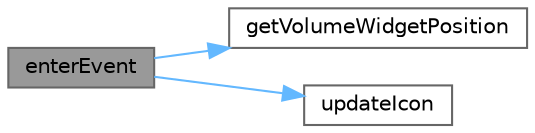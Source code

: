 digraph "enterEvent"
{
 // LATEX_PDF_SIZE
  bgcolor="transparent";
  edge [fontname=Helvetica,fontsize=10,labelfontname=Helvetica,labelfontsize=10];
  node [fontname=Helvetica,fontsize=10,shape=box,height=0.2,width=0.4];
  rankdir="LR";
  Node1 [id="Node000001",label="enterEvent",height=0.2,width=0.4,color="gray40", fillcolor="grey60", style="filled", fontcolor="black",tooltip="鼠标进入事件，显示音量控件"];
  Node1 -> Node2 [id="edge1_Node000001_Node000002",color="steelblue1",style="solid",tooltip=" "];
  Node2 [id="Node000002",label="getVolumeWidgetPosition",height=0.2,width=0.4,color="grey40", fillcolor="white", style="filled",URL="$class_volume_tool_btn.html#a5e7dca4af10e25ec299fa7a9d9a48e3c",tooltip="获取音量控件位置"];
  Node1 -> Node3 [id="edge2_Node000001_Node000003",color="steelblue1",style="solid",tooltip=" "];
  Node3 [id="Node000003",label="updateIcon",height=0.2,width=0.4,color="grey40", fillcolor="white", style="filled",URL="$class_volume_tool_btn.html#a0739ac55bac5c59fcaa5d3b3efa31abd",tooltip="更新按钮图标"];
}
